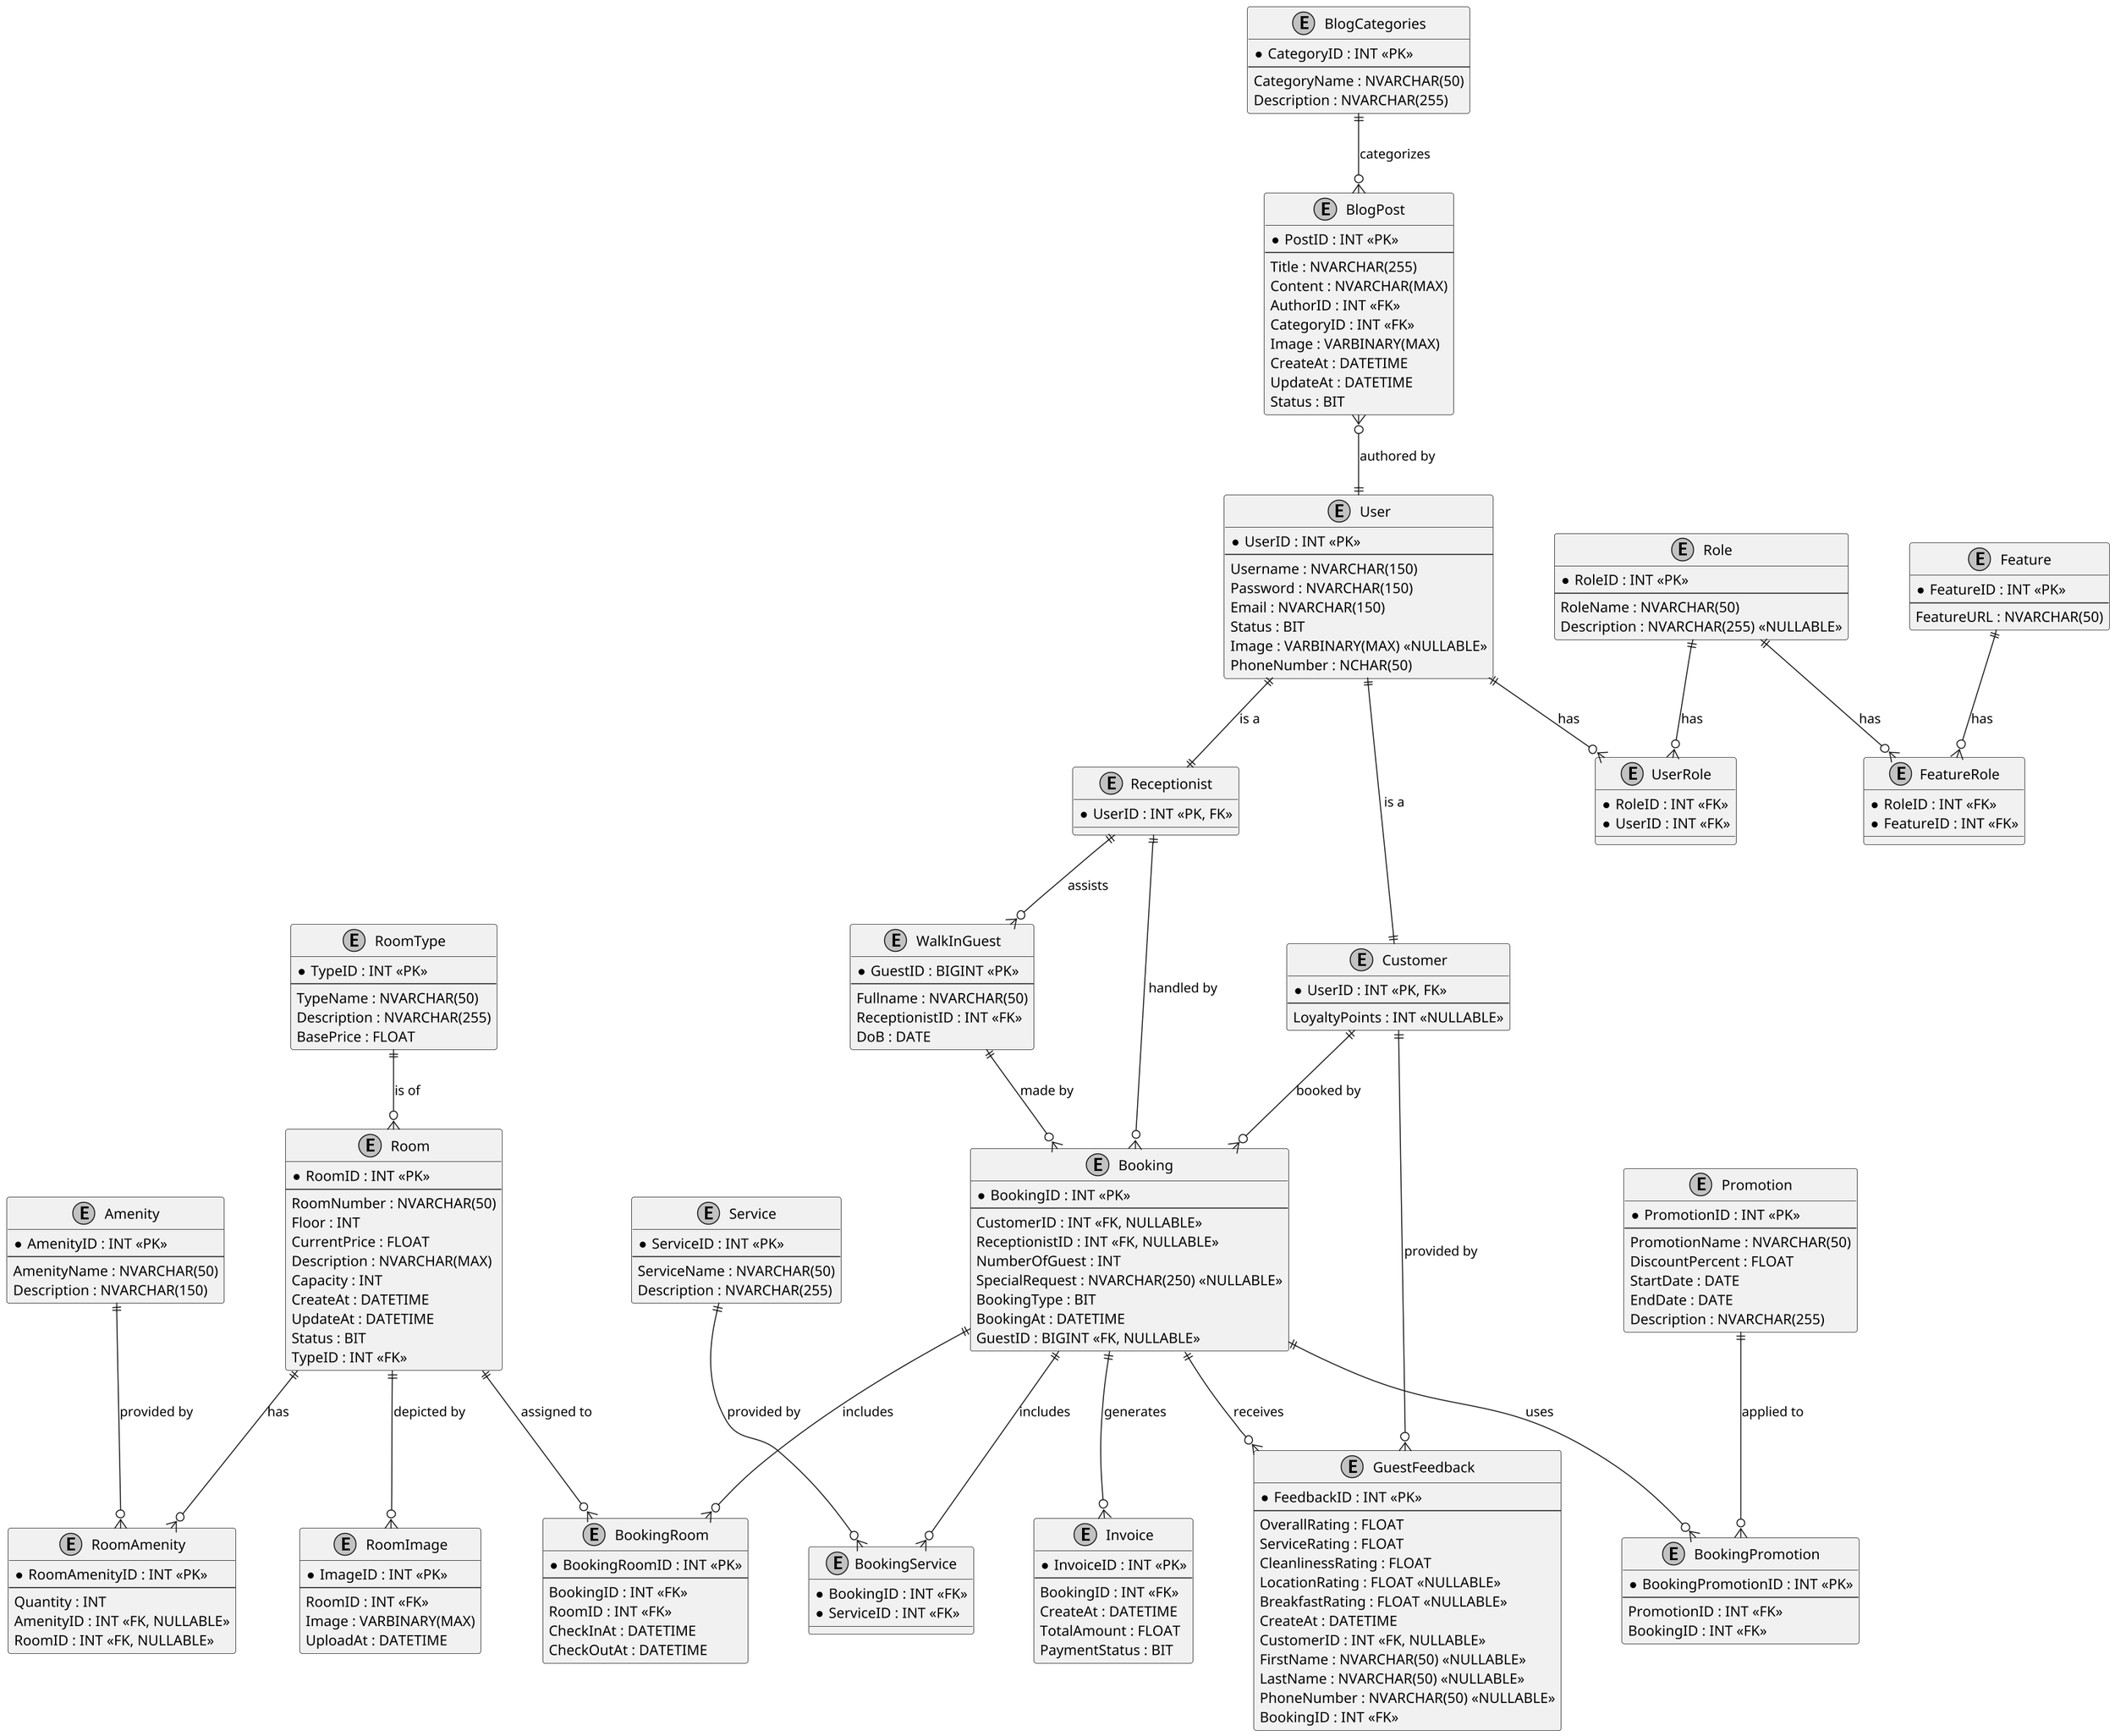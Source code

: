 @startuml
' Enable Chen's ER diagram notation
skinparam monochrome true
skinparam {
  shadowing false
  defaultFontName Arial
  nodeSep 60
  rankSep 60
  dpi 150
}

' Entities
entity "Amenity" {
  * AmenityID : INT <<PK>>
  --
  AmenityName : NVARCHAR(50)
  Description : NVARCHAR(150)
}

entity "BlogCategories" {
  * CategoryID : INT <<PK>>
  --
  CategoryName : NVARCHAR(50)
  Description : NVARCHAR(255)
}

entity "BlogPost" {
  * PostID : INT <<PK>>
  --
  Title : NVARCHAR(255)
  Content : NVARCHAR(MAX)
  AuthorID : INT <<FK>>
  CategoryID : INT <<FK>>
  Image : VARBINARY(MAX)
  CreateAt : DATETIME
  UpdateAt : DATETIME
  Status : BIT
}

entity "Booking" {
  * BookingID : INT <<PK>>
  --
  CustomerID : INT <<FK, NULLABLE>>
  ReceptionistID : INT <<FK, NULLABLE>>
  NumberOfGuest : INT
  SpecialRequest : NVARCHAR(250) <<NULLABLE>>
  BookingType : BIT
  BookingAt : DATETIME
  GuestID : BIGINT <<FK, NULLABLE>>
}

entity "BookingPromotion" {
  * BookingPromotionID : INT <<PK>>
  --
  PromotionID : INT <<FK>>
  BookingID : INT <<FK>>
}

entity "BookingRoom" {
  * BookingRoomID : INT <<PK>>
  --
  BookingID : INT <<FK>>
  RoomID : INT <<FK>>
  CheckInAt : DATETIME
  CheckOutAt : DATETIME
}

entity "BookingService" {
  * BookingID : INT <<FK>>
  * ServiceID : INT <<FK>>
}

entity "Feature" {
  * FeatureID : INT <<PK>>
  --
  FeatureURL : NVARCHAR(50)
}

entity "FeatureRole" {
  * RoleID : INT <<FK>>
  * FeatureID : INT <<FK>>
}

entity "GuestFeedback" {
  * FeedbackID : INT <<PK>>
  --
  OverallRating : FLOAT
  ServiceRating : FLOAT
  CleanlinessRating : FLOAT
  LocationRating : FLOAT <<NULLABLE>>
  BreakfastRating : FLOAT <<NULLABLE>>
  CreateAt : DATETIME
  CustomerID : INT <<FK, NULLABLE>>
  FirstName : NVARCHAR(50) <<NULLABLE>>
  LastName : NVARCHAR(50) <<NULLABLE>>
  PhoneNumber : NVARCHAR(50) <<NULLABLE>>
  BookingID : INT <<FK>>
}

entity "Invoice" {
  * InvoiceID : INT <<PK>>
  --
  BookingID : INT <<FK>>
  CreateAt : DATETIME
  TotalAmount : FLOAT
  PaymentStatus : BIT
}

entity "Promotion" {
  * PromotionID : INT <<PK>>
  --
  PromotionName : NVARCHAR(50)
  DiscountPercent : FLOAT
  StartDate : DATE
  EndDate : DATE
  Description : NVARCHAR(255)
}

entity "Role" {
  * RoleID : INT <<PK>>
  --
  RoleName : NVARCHAR(50)
  Description : NVARCHAR(255) <<NULLABLE>>
}

entity "Room" {
  * RoomID : INT <<PK>>
  --
  RoomNumber : NVARCHAR(50)
  Floor : INT
  CurrentPrice : FLOAT
  Description : NVARCHAR(MAX)
  Capacity : INT
  CreateAt : DATETIME
  UpdateAt : DATETIME
  Status : BIT
  TypeID : INT <<FK>>
}

entity "RoomAmenity" {
  * RoomAmenityID : INT <<PK>>
  --
  Quantity : INT
  AmenityID : INT <<FK, NULLABLE>>
  RoomID : INT <<FK, NULLABLE>>
}

entity "RoomImage" {
  * ImageID : INT <<PK>>
  --
  RoomID : INT <<FK>>
  Image : VARBINARY(MAX)
  UploadAt : DATETIME
}

entity "RoomType" {
  * TypeID : INT <<PK>>
  --
  TypeName : NVARCHAR(50)
  Description : NVARCHAR(255)
  BasePrice : FLOAT
}

entity "Service" {
  * ServiceID : INT <<PK>>
  --
  ServiceName : NVARCHAR(50)
  Description : NVARCHAR(255)
}

entity "User" {
  * UserID : INT <<PK>>
  --
  Username : NVARCHAR(150)
  Password : NVARCHAR(150)
  Email : NVARCHAR(150)
  Status : BIT
  Image : VARBINARY(MAX) <<NULLABLE>>
  PhoneNumber : NCHAR(50)
}

entity "Customer" {
  * UserID : INT <<PK, FK>>
  --
  LoyaltyPoints : INT <<NULLABLE>>
}

entity "Receptionist" {
  * UserID : INT <<PK, FK>>

}

entity "UserRole" {
  * RoleID : INT <<FK>>
  * UserID : INT <<FK>>
}

entity "WalkInGuest" {
  * GuestID : BIGINT <<PK>>
  --
  Fullname : NVARCHAR(50)
  ReceptionistID : INT <<FK>>
  DoB : DATE
}

' Relationships
' Inheritance relationships
User ||--|| Customer : is a
User ||--|| Receptionist : is a

' Blog-related relationships
BlogCategories ||--o{ BlogPost : categorizes
BlogPost }o--|| User : authored by

' Booking-related relationships
Customer ||--o{ Booking : booked by
Receptionist ||--o{ Booking : handled by
Booking ||--o{ Invoice : generates
WalkInGuest ||--o{ Booking : made by
Booking ||--o{ BookingPromotion : uses
Promotion ||--o{ BookingPromotion : applied to
Booking ||--o{ BookingRoom : includes
Room ||--o{ BookingRoom : assigned to
Booking ||--o{ GuestFeedback : receives
Customer ||--o{ GuestFeedback : provided by
Booking ||--o{ BookingService : includes
Service ||--o{ BookingService : provided by

' Room-related relationships
RoomType ||--o{ Room : is of
Amenity ||--o{ RoomAmenity : provided by
Room ||--o{ RoomAmenity : has
Room ||--o{ RoomImage : depicted by

' Role-related relationships
Feature ||--o{ FeatureRole : has
Role ||--o{ FeatureRole : has
Role ||--o{ UserRole : has
User ||--o{ UserRole : has

' Walk-in guest relationship
Receptionist ||--o{ WalkInGuest : assists

@enduml